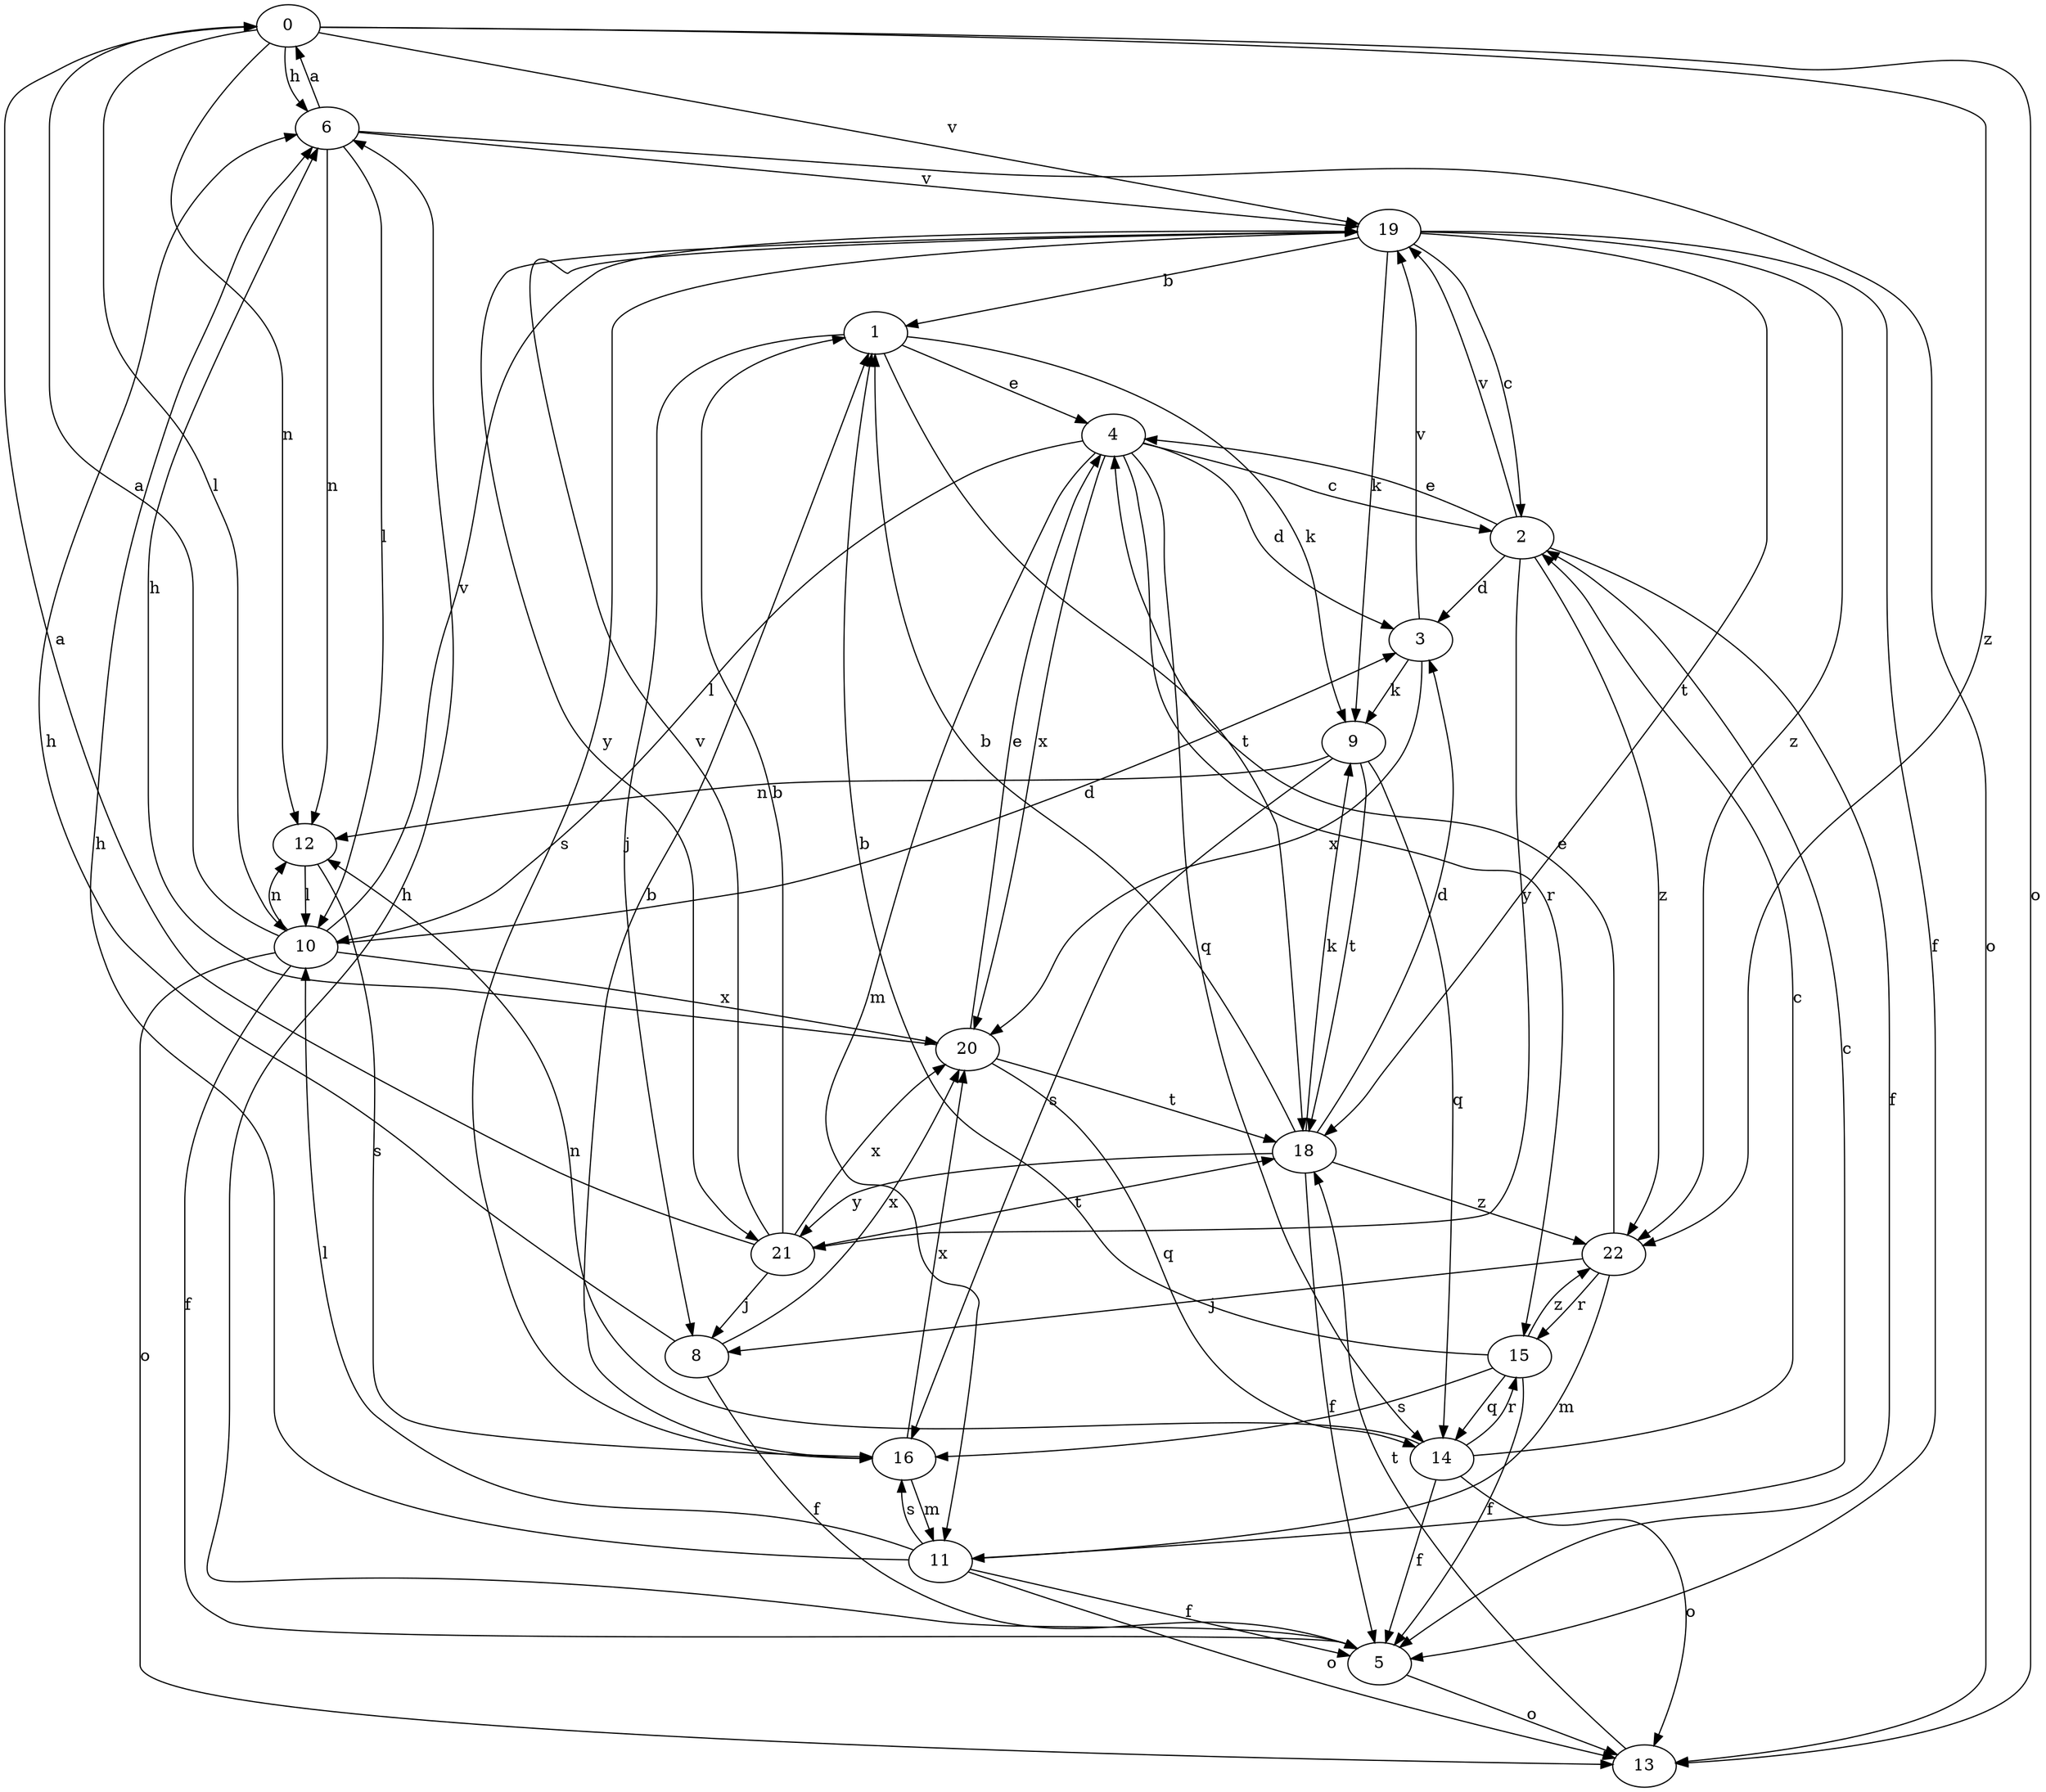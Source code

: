 strict digraph  {
0;
1;
2;
3;
4;
5;
6;
8;
9;
10;
11;
12;
13;
14;
15;
16;
18;
19;
20;
21;
22;
0 -> 6  [label=h];
0 -> 10  [label=l];
0 -> 12  [label=n];
0 -> 13  [label=o];
0 -> 19  [label=v];
0 -> 22  [label=z];
1 -> 4  [label=e];
1 -> 8  [label=j];
1 -> 9  [label=k];
1 -> 18  [label=t];
2 -> 3  [label=d];
2 -> 4  [label=e];
2 -> 5  [label=f];
2 -> 19  [label=v];
2 -> 21  [label=y];
2 -> 22  [label=z];
3 -> 9  [label=k];
3 -> 19  [label=v];
3 -> 20  [label=x];
4 -> 2  [label=c];
4 -> 3  [label=d];
4 -> 10  [label=l];
4 -> 11  [label=m];
4 -> 14  [label=q];
4 -> 15  [label=r];
4 -> 20  [label=x];
5 -> 6  [label=h];
5 -> 13  [label=o];
6 -> 0  [label=a];
6 -> 10  [label=l];
6 -> 12  [label=n];
6 -> 13  [label=o];
6 -> 19  [label=v];
8 -> 5  [label=f];
8 -> 6  [label=h];
8 -> 20  [label=x];
9 -> 12  [label=n];
9 -> 14  [label=q];
9 -> 16  [label=s];
9 -> 18  [label=t];
10 -> 0  [label=a];
10 -> 3  [label=d];
10 -> 5  [label=f];
10 -> 12  [label=n];
10 -> 13  [label=o];
10 -> 19  [label=v];
10 -> 20  [label=x];
11 -> 2  [label=c];
11 -> 5  [label=f];
11 -> 6  [label=h];
11 -> 10  [label=l];
11 -> 13  [label=o];
11 -> 16  [label=s];
12 -> 10  [label=l];
12 -> 16  [label=s];
13 -> 18  [label=t];
14 -> 2  [label=c];
14 -> 5  [label=f];
14 -> 12  [label=n];
14 -> 13  [label=o];
14 -> 15  [label=r];
15 -> 1  [label=b];
15 -> 5  [label=f];
15 -> 14  [label=q];
15 -> 16  [label=s];
15 -> 22  [label=z];
16 -> 1  [label=b];
16 -> 11  [label=m];
16 -> 20  [label=x];
18 -> 1  [label=b];
18 -> 3  [label=d];
18 -> 5  [label=f];
18 -> 9  [label=k];
18 -> 21  [label=y];
18 -> 22  [label=z];
19 -> 1  [label=b];
19 -> 2  [label=c];
19 -> 5  [label=f];
19 -> 9  [label=k];
19 -> 16  [label=s];
19 -> 18  [label=t];
19 -> 21  [label=y];
19 -> 22  [label=z];
20 -> 4  [label=e];
20 -> 6  [label=h];
20 -> 14  [label=q];
20 -> 18  [label=t];
21 -> 0  [label=a];
21 -> 1  [label=b];
21 -> 8  [label=j];
21 -> 18  [label=t];
21 -> 19  [label=v];
21 -> 20  [label=x];
22 -> 4  [label=e];
22 -> 8  [label=j];
22 -> 11  [label=m];
22 -> 15  [label=r];
}
